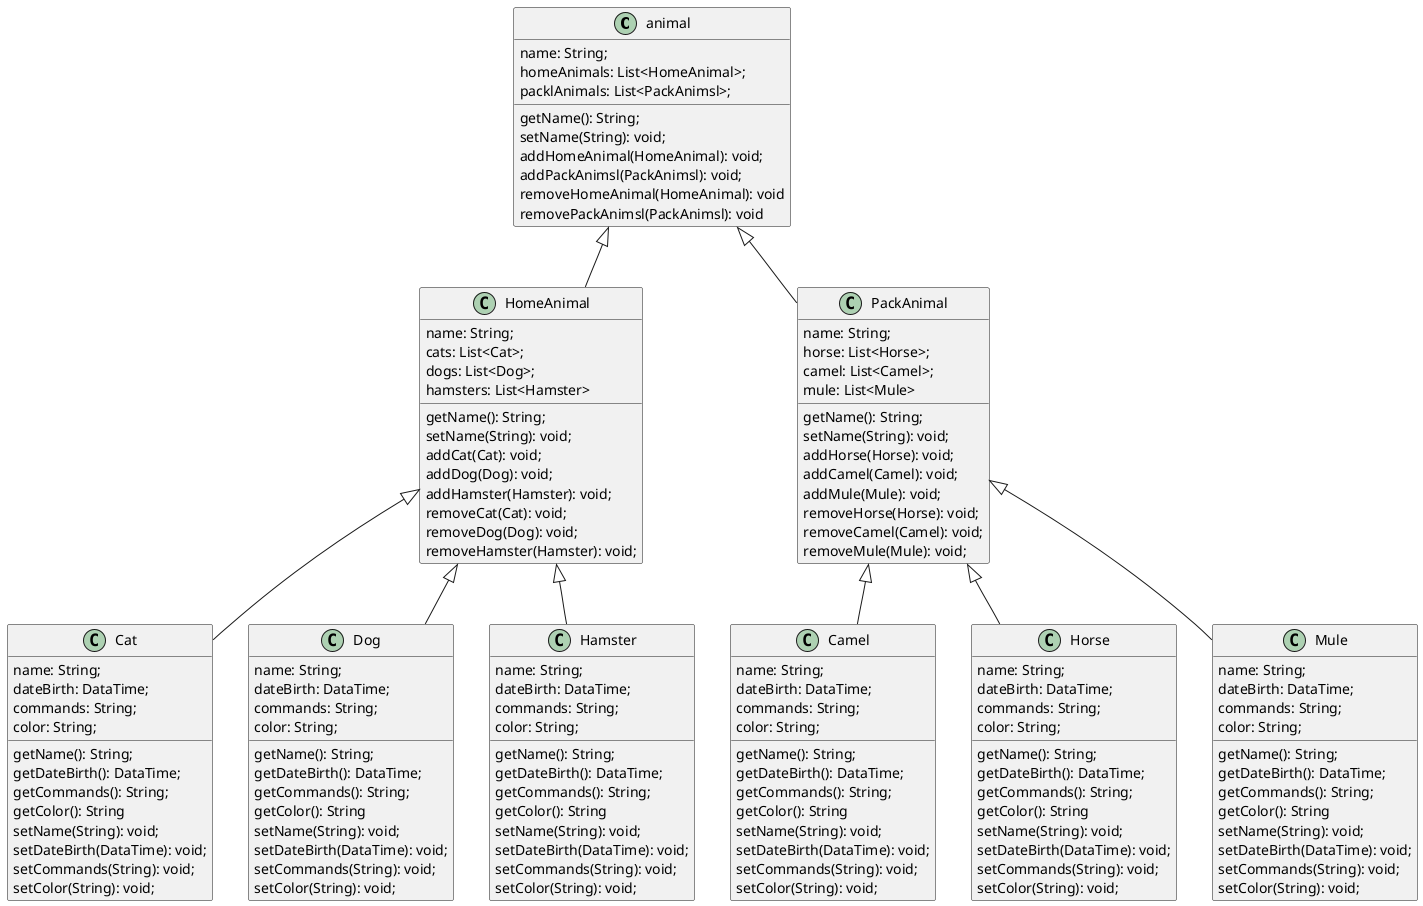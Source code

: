 @startuml
'https://plantuml.com/class-diagram

class animal {
name: String;
homeAnimals: List<HomeAnimal>;
packlAnimals: List<PackAnimsl>;
getName(): String;
setName(String): void;
addHomeAnimal(HomeAnimal): void;
addPackAnimsl(PackAnimsl): void;
removeHomeAnimal(HomeAnimal): void
removePackAnimsl(PackAnimsl): void
}
class HomeAnimal extends animal{
name: String;
cats: List<Cat>;
dogs: List<Dog>;
hamsters: List<Hamster>
getName(): String;
setName(String): void;
addCat(Cat): void;
addDog(Dog): void;
addHamster(Hamster): void;
removeCat(Cat): void;
removeDog(Dog): void;
removeHamster(Hamster): void;
}

class PackAnimal extends animal{
name: String;
horse: List<Horse>;
camel: List<Camel>;
mule: List<Mule>
getName(): String;
setName(String): void;
addHorse(Horse): void;
addCamel(Camel): void;
addMule(Mule): void;
removeHorse(Horse): void;
removeCamel(Camel): void;
removeMule(Mule): void;
}

class Cat extends HomeAnimal{
name: String;
dateBirth: DataTime;
commands: String;
color: String;
getName(): String;
getDateBirth(): DataTime;
getCommands(): String;
getColor(): String
setName(String): void;
setDateBirth(DataTime): void;
setCommands(String): void;
setColor(String): void;
}
class Dog extends HomeAnimal{
name: String;
dateBirth: DataTime;
commands: String;
color: String;
getName(): String;
getDateBirth(): DataTime;
getCommands(): String;
getColor(): String
setName(String): void;
setDateBirth(DataTime): void;
setCommands(String): void;
setColor(String): void;
}
class Hamster extends HomeAnimal{
name: String;
dateBirth: DataTime;
commands: String;
color: String;
getName(): String;
getDateBirth(): DataTime;
getCommands(): String;
getColor(): String
setName(String): void;
setDateBirth(DataTime): void;
setCommands(String): void;
setColor(String): void;
}

class Camel extends PackAnimal{
name: String;
dateBirth: DataTime;
commands: String;
color: String;
getName(): String;
getDateBirth(): DataTime;
getCommands(): String;
getColor(): String
setName(String): void;
setDateBirth(DataTime): void;
setCommands(String): void;
setColor(String): void;
}
class Horse extends PackAnimal{
name: String;
dateBirth: DataTime;
commands: String;
color: String;
getName(): String;
getDateBirth(): DataTime;
getCommands(): String;
getColor(): String
setName(String): void;
setDateBirth(DataTime): void;
setCommands(String): void;
setColor(String): void;
}
class Mule extends PackAnimal{
name: String;
dateBirth: DataTime;
commands: String;
color: String;
getName(): String;
getDateBirth(): DataTime;
getCommands(): String;
getColor(): String
setName(String): void;
setDateBirth(DataTime): void;
setCommands(String): void;
setColor(String): void;
}


@enduml